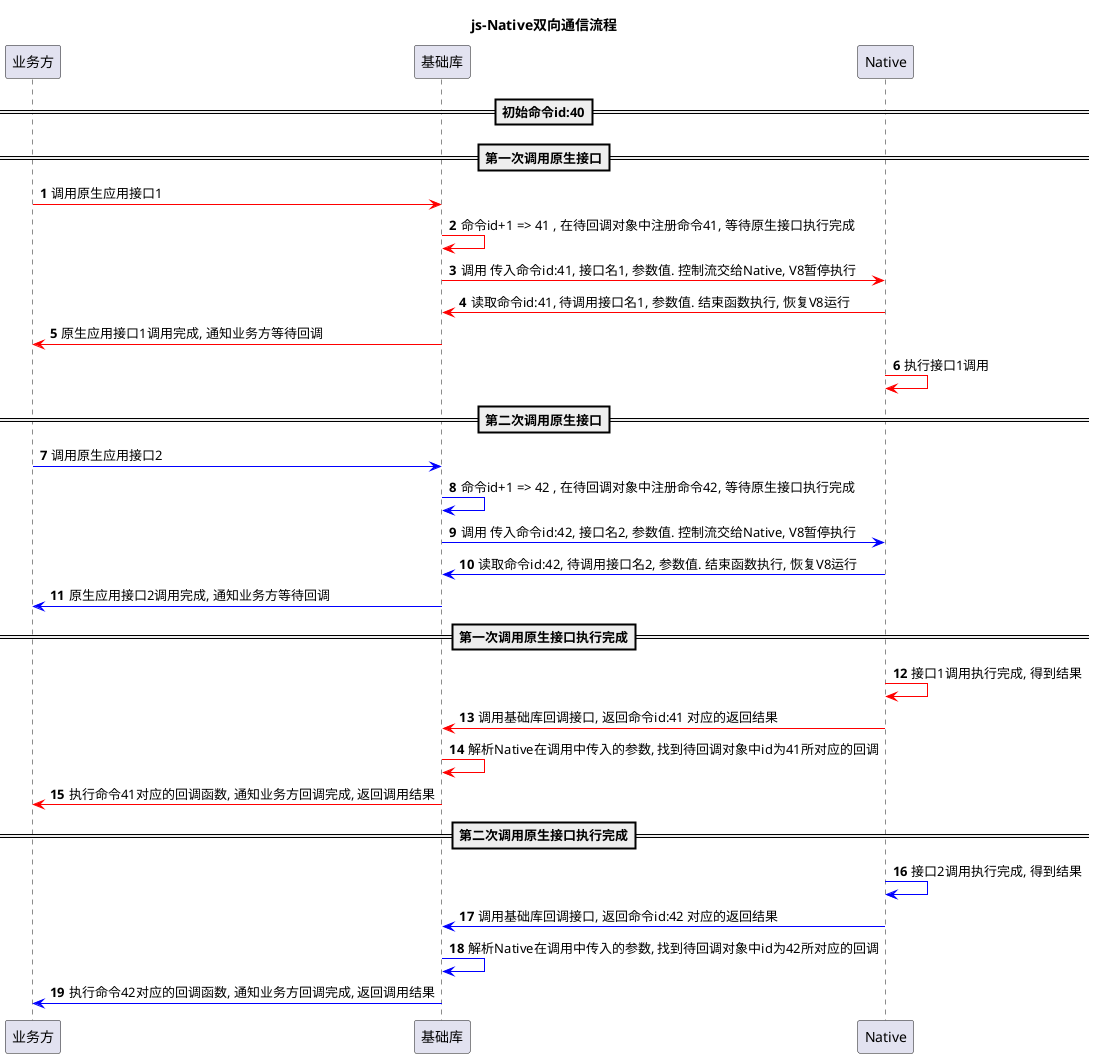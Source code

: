 @startuml

autonumber

title: js-Native双向通信流程

==初始命令id:40==

==第一次调用原生接口==

业务方 -[#red]> 基础库 : 调用原生应用接口1

基础库 -[#red]> 基础库 : 命令id+1 => 41 , 在待回调对象中注册命令41, 等待原生接口执行完成
基础库 -[#red]> Native : 调用 传入命令id:41, 接口名1, 参数值. 控制流交给Native, V8暂停执行
Native -[#red]> 基础库 : 读取命令id:41, 待调用接口名1, 参数值. 结束函数执行, 恢复V8运行
基础库 -[#red]> 业务方: 原生应用接口1调用完成, 通知业务方等待回调

Native -[#red]> Native : 执行接口1调用

==第二次调用原生接口==

业务方 -[#blue]> 基础库 : 调用原生应用接口2
基础库 -[#blue]> 基础库 : 命令id+1 => 42 , 在待回调对象中注册命令42, 等待原生接口执行完成
基础库 -[#blue]> Native : 调用 传入命令id:42, 接口名2, 参数值. 控制流交给Native, V8暂停执行
Native -[#blue]> 基础库 : 读取命令id:42, 待调用接口名2, 参数值. 结束函数执行, 恢复V8运行
基础库 -[#blue]> 业务方: 原生应用接口2调用完成, 通知业务方等待回调

==第一次调用原生接口执行完成==

Native -[#red]> Native : 接口1调用执行完成, 得到结果
Native -[#red]> 基础库 : 调用基础库回调接口, 返回命令id:41 对应的返回结果
基础库 -[#red]> 基础库: 解析Native在调用中传入的参数, 找到待回调对象中id为41所对应的回调
基础库 -[#red]> 业务方: 执行命令41对应的回调函数, 通知业务方回调完成, 返回调用结果

==第二次调用原生接口执行完成==


Native -[#blue]> Native : 接口2调用执行完成, 得到结果
Native -[#blue]> 基础库 : 调用基础库回调接口, 返回命令id:42 对应的返回结果
基础库 -[#blue]> 基础库: 解析Native在调用中传入的参数, 找到待回调对象中id为42所对应的回调
基础库 -[#blue]> 业务方: 执行命令42对应的回调函数, 通知业务方回调完成, 返回调用结果


@enduml